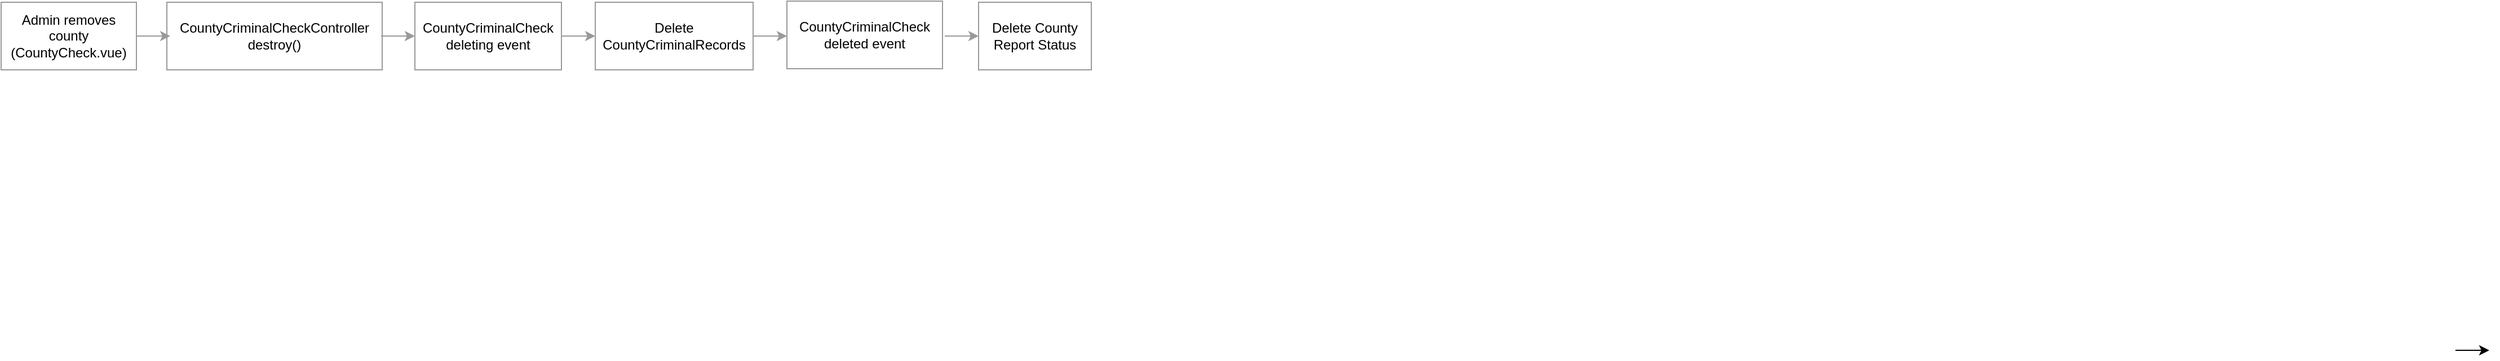 <mxfile version="21.7.4" type="github">
  <diagram name="Page-1" id="lCDHvuFwO_Oo8ZvdKnjj">
    <mxGraphModel dx="2284" dy="758" grid="1" gridSize="10" guides="0" tooltips="1" connect="1" arrows="1" fold="1" page="1" pageScale="1" pageWidth="850" pageHeight="1100" math="0" shadow="0">
      <root>
        <mxCell id="0" />
        <mxCell id="1" parent="0" />
        <mxCell id="qOTQIHq2Qko7lhdbGlyr-1" value="CountyCriminalCheckController&lt;br&gt;destroy()" style="rounded=0;whiteSpace=wrap;html=1;strokeColor=#999999;fillColor=#FFFFFF;labelBackgroundColor=none;" parent="1" vertex="1">
          <mxGeometry x="-70" y="41" width="191" height="60" as="geometry" />
        </mxCell>
        <mxCell id="qOTQIHq2Qko7lhdbGlyr-2" value="" style="endArrow=classic;html=1;rounded=0;strokeColor=#999999;fillColor=#FFFFFF;labelBackgroundColor=none;" parent="1" edge="1">
          <mxGeometry width="50" height="50" relative="1" as="geometry">
            <mxPoint x="120" y="71" as="sourcePoint" />
            <mxPoint x="150" y="71" as="targetPoint" />
          </mxGeometry>
        </mxCell>
        <mxCell id="qOTQIHq2Qko7lhdbGlyr-3" value="CountyCriminalCheck&lt;br&gt;deleting event" style="rounded=0;whiteSpace=wrap;html=1;strokeColor=#999999;fillColor=#FFFFFF;labelBackgroundColor=none;" parent="1" vertex="1">
          <mxGeometry x="150" y="41" width="130" height="60" as="geometry" />
        </mxCell>
        <mxCell id="qOTQIHq2Qko7lhdbGlyr-4" value="" style="endArrow=classic;html=1;rounded=0;strokeColor=#999999;fillColor=#FFFFFF;labelBackgroundColor=none;" parent="1" edge="1">
          <mxGeometry width="50" height="50" relative="1" as="geometry">
            <mxPoint x="280" y="71" as="sourcePoint" />
            <mxPoint x="310" y="71" as="targetPoint" />
          </mxGeometry>
        </mxCell>
        <mxCell id="qOTQIHq2Qko7lhdbGlyr-5" value="Delete CountyCriminalRecords" style="rounded=0;whiteSpace=wrap;html=1;strokeColor=#999999;fillColor=#FFFFFF;labelBackgroundColor=none;" parent="1" vertex="1">
          <mxGeometry x="310" y="41" width="140" height="60" as="geometry" />
        </mxCell>
        <mxCell id="qOTQIHq2Qko7lhdbGlyr-6" value="" style="endArrow=classic;html=1;rounded=0;strokeColor=#999999;fillColor=#FFFFFF;labelBackgroundColor=none;" parent="1" edge="1">
          <mxGeometry width="50" height="50" relative="1" as="geometry">
            <mxPoint x="450" y="71" as="sourcePoint" />
            <mxPoint x="480" y="71" as="targetPoint" />
          </mxGeometry>
        </mxCell>
        <mxCell id="qOTQIHq2Qko7lhdbGlyr-8" value="" style="endArrow=classic;html=1;rounded=0;" parent="1" edge="1">
          <mxGeometry width="50" height="50" relative="1" as="geometry">
            <mxPoint x="1960" y="350" as="sourcePoint" />
            <mxPoint x="1990" y="350" as="targetPoint" />
          </mxGeometry>
        </mxCell>
        <mxCell id="qOTQIHq2Qko7lhdbGlyr-9" value="Admin removes county (CountyCheck.vue)" style="rounded=0;whiteSpace=wrap;html=1;strokeColor=#999999;fillColor=#FFFFFF;labelBackgroundColor=none;" parent="1" vertex="1">
          <mxGeometry x="-217" y="41" width="120" height="60" as="geometry" />
        </mxCell>
        <mxCell id="qOTQIHq2Qko7lhdbGlyr-10" value="" style="endArrow=classic;html=1;rounded=0;strokeColor=#999999;fillColor=#FFFFFF;labelBackgroundColor=none;" parent="1" edge="1">
          <mxGeometry width="50" height="50" relative="1" as="geometry">
            <mxPoint x="-97" y="71" as="sourcePoint" />
            <mxPoint x="-67" y="71" as="targetPoint" />
          </mxGeometry>
        </mxCell>
        <mxCell id="qOTQIHq2Qko7lhdbGlyr-11" value="Delete County Report Status" style="rounded=0;whiteSpace=wrap;html=1;strokeColor=#999999;fillColor=#FFFFFF;labelBackgroundColor=none;" parent="1" vertex="1">
          <mxGeometry x="650" y="41" width="100" height="60" as="geometry" />
        </mxCell>
        <mxCell id="qOTQIHq2Qko7lhdbGlyr-12" value="" style="endArrow=classic;html=1;rounded=0;strokeColor=#999999;fillColor=#FFFFFF;labelBackgroundColor=none;" parent="1" edge="1">
          <mxGeometry width="50" height="50" relative="1" as="geometry">
            <mxPoint x="620" y="71" as="sourcePoint" />
            <mxPoint x="650" y="71" as="targetPoint" />
          </mxGeometry>
        </mxCell>
        <mxCell id="qOTQIHq2Qko7lhdbGlyr-14" value="CountyCriminalCheck&lt;br&gt;deleted event" style="rounded=0;whiteSpace=wrap;html=1;strokeColor=#999999;fillColor=#FFFFFF;labelBackgroundColor=none;" parent="1" vertex="1">
          <mxGeometry x="480" y="40" width="138" height="60" as="geometry" />
        </mxCell>
      </root>
    </mxGraphModel>
  </diagram>
</mxfile>

